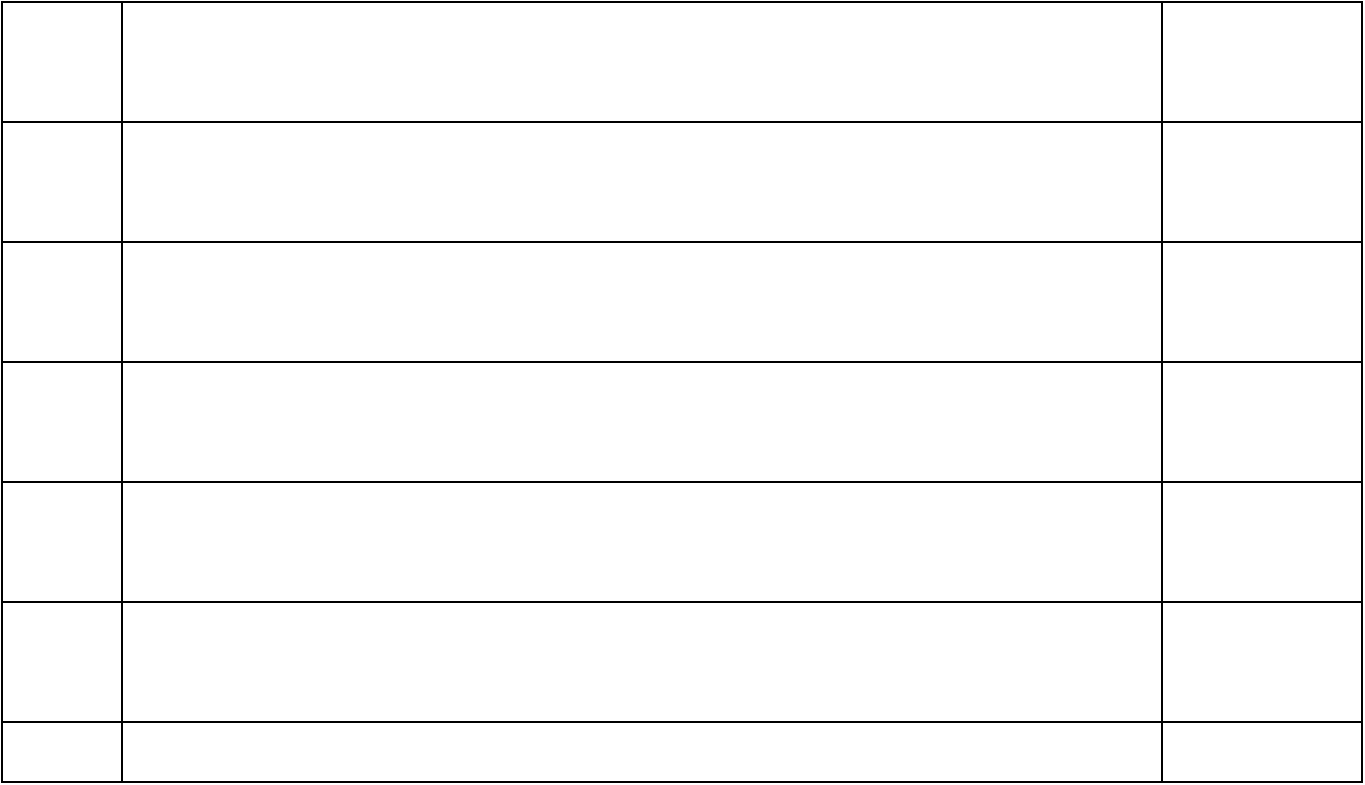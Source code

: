 <mxfile>
    <diagram id="0aeeUm9gbJ-c5Z5BUYZk" name="Page-1">
        <mxGraphModel dx="832" dy="467" grid="1" gridSize="10" guides="1" tooltips="1" connect="1" arrows="1" fold="1" page="1" pageScale="1" pageWidth="850" pageHeight="1100" math="0" shadow="0">
            <root>
                <mxCell id="0"/>
                <mxCell id="1" parent="0"/>
                <mxCell id="2" value="" style="rounded=0;whiteSpace=wrap;html=1;" vertex="1" parent="1">
                    <mxGeometry x="80" y="40" width="680" height="390" as="geometry"/>
                </mxCell>
                <mxCell id="3" value="" style="shape=partialRectangle;whiteSpace=wrap;html=1;bottom=0;top=0;fillColor=none;" vertex="1" parent="1">
                    <mxGeometry x="140" y="40" width="520" height="390" as="geometry"/>
                </mxCell>
                <mxCell id="4" value="" style="shape=partialRectangle;whiteSpace=wrap;html=1;left=0;right=0;fillColor=none;" vertex="1" parent="1">
                    <mxGeometry x="80" y="40" width="680" height="60" as="geometry"/>
                </mxCell>
                <mxCell id="5" value="" style="shape=partialRectangle;whiteSpace=wrap;html=1;left=0;right=0;fillColor=none;" vertex="1" parent="1">
                    <mxGeometry x="80" y="100" width="680" height="60" as="geometry"/>
                </mxCell>
                <mxCell id="6" value="" style="shape=partialRectangle;whiteSpace=wrap;html=1;left=0;right=0;fillColor=none;" vertex="1" parent="1">
                    <mxGeometry x="80" y="340" width="680" height="60" as="geometry"/>
                </mxCell>
                <mxCell id="7" value="" style="shape=partialRectangle;whiteSpace=wrap;html=1;left=0;right=0;fillColor=none;" vertex="1" parent="1">
                    <mxGeometry x="80" y="280" width="680" height="60" as="geometry"/>
                </mxCell>
                <mxCell id="8" value="" style="shape=partialRectangle;whiteSpace=wrap;html=1;left=0;right=0;fillColor=none;" vertex="1" parent="1">
                    <mxGeometry x="80" y="160" width="680" height="60" as="geometry"/>
                </mxCell>
                <mxCell id="9" value="" style="shape=partialRectangle;whiteSpace=wrap;html=1;left=0;right=0;fillColor=none;" vertex="1" parent="1">
                    <mxGeometry x="80" y="220" width="680" height="60" as="geometry"/>
                </mxCell>
            </root>
        </mxGraphModel>
    </diagram>
</mxfile>